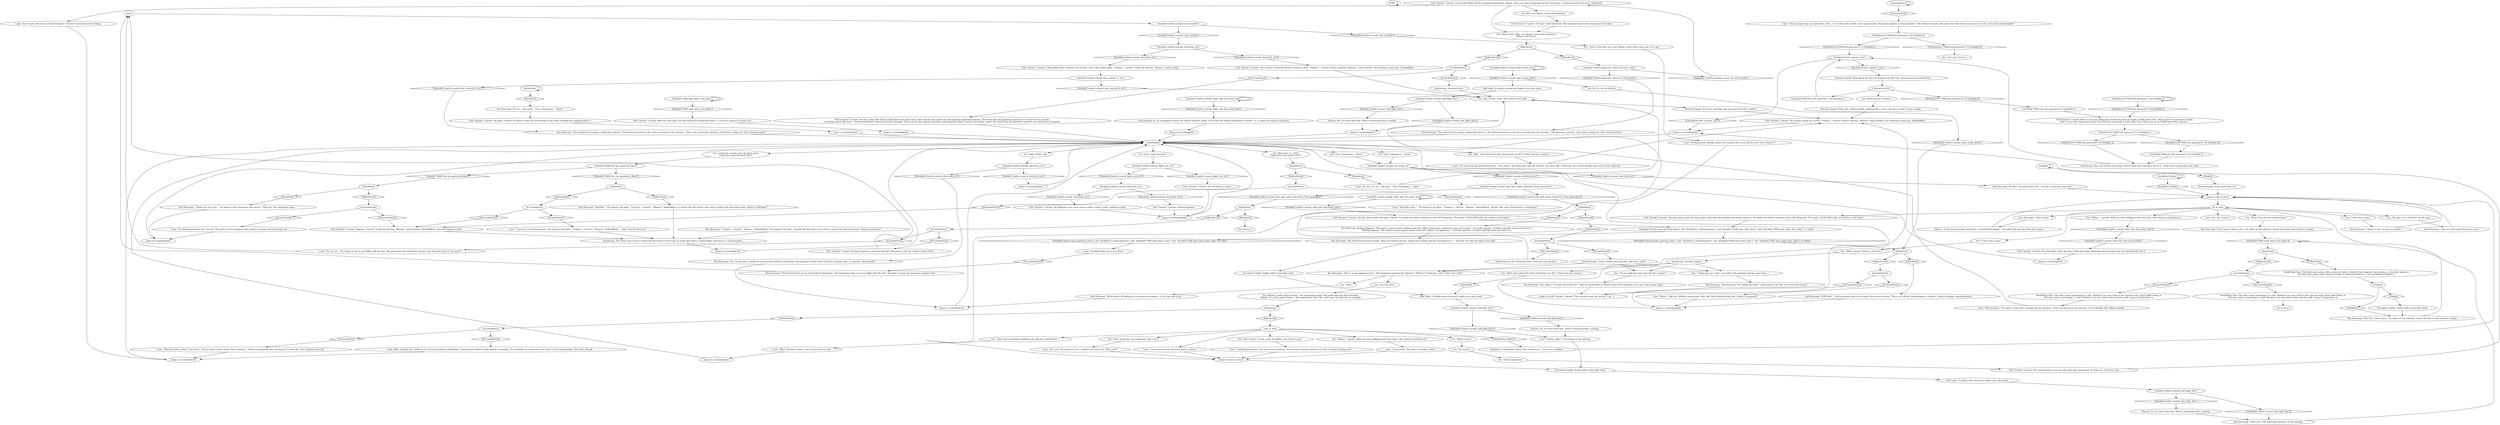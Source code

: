 # SEAFORT INT / FELD INSULAR CONSOLE
# old electronic console – turn on lights and open blast door if fuel in generator
# ==================================================
digraph G {
	  0 [label="START"];
	  1 [label="input"];
	  2 [label="Jump to: [consolinghub]"];
	  3 [label="Encyclopedia: It's an air-gapped system. An *off-air* military model. Its circuits are nearly impossible to *bend*, i.e. it cannot be remote controlled."];
	  4 [label="Feld \"Insular\" Console: The dial slides under the dusty glass, dark and silent despite the power being on. You make out defunct stations on the UKV frequency. The words \"FELD INSULAR\" are written on the band."];
	  5 [label="You: \"What's there?\" (Point to the door.)"];
	  6 [label="Kim Kitsuragi: \"Extra good that I do.\""];
	  7 [label="Perception (Sight): Pollen drifts in the light shaft."];
	  8 [label="IsTaskActive(\"TASK.fuel_generator\")--[[ Variable[ ]]"];
	  9 [label="IsTaskActive(\"TASK.fuel_generator\")--[[ Variable[ ]]", shape=diamond];
	  10 [label="!(IsTaskActive(\"TASK.fuel_generator\")--[[ Variable[ ]])", shape=diamond];
	  11 [label="You: \"Wait, what about this fuel I found from my MC?\" (Show him the canister.)"];
	  12 [label="You: What does it... *do*?\n\"What does this console *do?*\""];
	  13 [label="You: [Leave.]"];
	  14 [label="Kim Kitsuragi: \"Electrical devices do not work without electricity.\" The lieutenant looks on as you fiddle with the dial. \"We need to power the generator upstairs first.\""];
	  15 [label="Feld \"Insular\" Console: Who's to say this thing even works? You have to supply it with power first. There must be a generator nearby.\nWho's to say this thing even works? You will have to provide it with power first. There was an un-fuelled generator upstairs..."];
	  16 [label="Interfacing: The boat engine!"];
	  17 [label="Kim Kitsuragi: \"I don't know.\""];
	  18 [label="You: \"I'm scared.\""];
	  19 [label="Cuno: \"Cuno doesn't know, but Cuno wants to know.\""];
	  20 [label="You: \"Don't worry, kid. I'm a cop. Maybe I don't have a gun, but I'm a cop.\""];
	  21 [label="Feld \"Insular\" Console: Green paint flakes off the monoblock aluminium cabinet. There are rows of switches on the front panel, a frequency band and even a keyboard..."];
	  22 [label="Kim Kitsuragi: \"The console of an antique computation device.\" The lieutenant points to the wires running into the machine. \"There was a generator upstairs, with wires coming out. They terminate here.\""];
	  23 [label="IsKimHere()"];
	  24 [label="IsKimHere()", shape=diamond];
	  25 [label="!(IsKimHere())", shape=diamond];
	  26 [label="IsCunoInParty()"];
	  27 [label="IsCunoInParty()", shape=diamond];
	  28 [label="!(IsCunoInParty())", shape=diamond];
	  29 [label="Variable[\"seafort.console_logic_soona_idea\"]"];
	  30 [label="Variable[\"seafort.console_logic_soona_idea\"]", shape=diamond];
	  31 [label="!(Variable[\"seafort.console_logic_soona_idea\"])", shape=diamond];
	  32 [label="Logic: You're right. You're not a *circuit bender*. You don't know about these things."];
	  33 [label="You: [Leave.]"];
	  34 [label="Perception (Sight): Pollen drifts in the light shaft."];
	  35 [label="cuno_is_here"];
	  36 [label="Kim Kitsuragi: \"This is an air-gapped system.\" The lieutenant inspects the indicator. \"*Off-air,* I think they call it. That won't work.\""];
	  37 [label="You: Nod in agreement."];
	  38 [label="Kim Kitsuragi: \"Don't be. I have a gun.\" He takes out his sidearm, checks the barrel, then holsters it again."];
	  39 [label="Half Light: A sudden wave of anxiety makes your skin crawl."];
	  40 [label="Half Light: A sudden anxious fear makes your skin crawl."];
	  41 [label="You: Maybe I could contact Soona -- the programmer lady? She could open the door remotely...\n\"Maybe we could contact Soona -- the programmer lady? She could open the door for us remotely.\" 
"];
	  42 [label="Kim Kitsuragi: \"No, I'm not, but it would not be very good military technology if programmer ladies could control it remotely. Also, it's ancient. Incompatible.\""];
	  43 [label="Variable[\"seafort.console_radio_dial_discussion_had\"]"];
	  44 [label="Variable[\"seafort.console_radio_dial_discussion_had\"]", shape=diamond];
	  45 [label="!(Variable[\"seafort.console_radio_dial_discussion_had\"])", shape=diamond];
	  46 [label="Kim Kitsuragi: \"So did I. Not back there, but... I've felt it since we came here.\""];
	  47 [label="Variable[\"TASK.open_blast_door_done\"]"];
	  48 [label="Variable[\"TASK.open_blast_door_done\"]", shape=diamond];
	  49 [label="!(Variable[\"TASK.open_blast_door_done\"])", shape=diamond];
	  50 [label="CheckItem(\"bullet\")"];
	  51 [label="CheckItem(\"bullet\")", shape=diamond];
	  52 [label="!(CheckItem(\"bullet\"))", shape=diamond];
	  53 [label="You: \"Let's go.\" [Leave.]"];
	  54 [label="GainTask(\"TASK.fuel_the_generator\")--[[ Variable[ ]]"];
	  55 [label="You: Nah, it won't work. The canister feels light."];
	  56 [label="Jump to: [consolinghub]"];
	  57 [label="Jump to: [consolinghub]"];
	  58 [label="Variable[\"seafort.console_radio_dial_discussion_had\"]"];
	  59 [label="Variable[\"seafort.console_radio_dial_discussion_had\"]", shape=diamond];
	  60 [label="!(Variable[\"seafort.console_radio_dial_discussion_had\"])", shape=diamond];
	  61 [label="Feld \"Insular\" Console: The glass is dusty, it's hard to make out the writing on the band. Nothing has changed about it."];
	  62 [label="Interfacing: Automatic boot."];
	  63 [label="Cuno: \"Old hardware.\" He points to the wires running into the machine. \"From the big power-box upstairs. Circuit-bender shit. Military-grade.\""];
	  64 [label="IsNight()"];
	  65 [label="IsNight()", shape=diamond];
	  66 [label="!(IsNight())", shape=diamond];
	  67 [label="Kim Kitsuragi: \"There's barely anything left. That won't work.\""];
	  68 [label="Cuno: \"Aw shit, it's on...\" He grins. \"Turn: Emergency -- Open!\""];
	  69 [label="Kim Kitsuragi: \"'Urgence -- Ouvert!', 'Allumer', 'Radiodiffusé'.\" He inspects the dials. \"Sounds like this device was used to control the electronics here. Maybe it still does?\""];
	  70 [label="Interfacing: This device was used to control the electronics in the room. It could open doors, control lights, function as a radiocomputer..."];
	  71 [label="Kim Kitsuragi: \"I think yes. Let's see...\" He points to the emergency dial switch. \"That one. The emergency open...\""];
	  72 [label="You: \"Let's go.\" [Leave.]"];
	  73 [label="Variable[\"seafort.console_half_light_fear\"]"];
	  74 [label="Variable[\"seafort.console_half_light_fear\"]", shape=diamond];
	  75 [label="!(Variable[\"seafort.console_half_light_fear\"])", shape=diamond];
	  76 [label="Cuno: \"Whoa... Told you. Military mega grade. Also, like, four hundred years old, I think? A thousand?\""];
	  77 [label="Variable[\"seafort.console_half_light_fear\"]"];
	  78 [label="Variable[\"seafort.console_half_light_fear\"]", shape=diamond];
	  79 [label="!(Variable[\"seafort.console_half_light_fear\"])", shape=diamond];
	  80 [label="Cuno: \"Why? The door is open -- we can just fuck on now.\""];
	  81 [label="Cuno: \"Fucking great. Spooky island shit is gonna shit on us and we can't even *shoot* it.\""];
	  82 [label="You: (Peek into the canister.)"];
	  83 [label="Feld \"Insular\" Console: The keys rattle like teeth. This keyboard hasn't been functional in decades."];
	  84 [label="Feld \"Insular\" Console: A dim golden glow animates the console. Faint, like a ghost-light. 'Urgence -- Ouvert!' reads one dial key. 'Allumer', reads another."];
	  85 [label="Cuno: \"No, no, no...\" He stares at you as you fiddle with the dial. \"We gotta juice this thing first. Power it up! Pow-pow-power it up, get it?\""];
	  86 [label="You: \"Okay.\""];
	  87 [label="Kim Kitsuragi: \"INSULAR...\" The lieutenant leans in to inspect the cursive writing. \"This is an *off-air* radiocomputer, I believe. Used for military communications.\""];
	  88 [label="Logic: Wait, actually, this would not be very good military technology if *programmer ladies* could control it remotely... It's probably not connected to the front. Or just plain broken. Nice idea, though..."];
	  89 [label="Feld \"Insular\" Console: With the door open, the dial switch has locked into place -- a security measure of some sort."];
	  90 [label="IsCunoInParty()"];
	  91 [label="IsCunoInParty()", shape=diamond];
	  92 [label="!(IsCunoInParty())", shape=diamond];
	  93 [label="Jump to: [cuno_is_here]"];
	  94 [label="Shivers: A thin wisp of smoke rises from a charred black firepit... the wind picks up, then dies down again."];
	  95 [label="Feld \"Insular\" Console: 'Urgence -- Ouvert!' reads one dial key. 'Allumer', reads another. 'Radiodiffusé', says the frequency band."];
	  96 [label="IsCunoInParty()"];
	  97 [label="IsCunoInParty()", shape=diamond];
	  98 [label="!(IsCunoInParty())", shape=diamond];
	  99 [label="Variable[\"seafort.console_lights_are_on\"]"];
	  100 [label="Variable[\"seafort.console_lights_are_on\"]", shape=diamond];
	  101 [label="!(Variable[\"seafort.console_lights_are_on\"])", shape=diamond];
	  102 [label="go_in_bros"];
	  103 [label="Half Light: A sudden wave of anxiety makes your skin crawl."];
	  104 [label="Jump to: [consolinghub]"];
	  105 [label="Cuno: \"Cuno knows. This place is spooky as fuck.\""];
	  106 [label="CheckItem(\"fuel_canister_rcm\")"];
	  107 [label="CheckItem(\"fuel_canister_rcm\")", shape=diamond];
	  108 [label="!(CheckItem(\"fuel_canister_rcm\"))", shape=diamond];
	  109 [label="Reaction Speed: Of course. Anything else you want with this console?"];
	  110 [label="Variable[\"seafort.console_electricity_on\"]"];
	  111 [label="Variable[\"seafort.console_electricity_on\"]", shape=diamond];
	  112 [label="!(Variable[\"seafort.console_electricity_on\"])", shape=diamond];
	  113 [label="You: \"Failing that we could... go back to the mainland and get some from...\""];
	  114 [label="Feld \"Insular\" Console: The console looks on as you talk, mute and unpowered. Its dials are covered in dust."];
	  115 [label="Cuno: \"The fuck is this....\" He stares at the dials: \"'Urgence -- Ouvert!', 'Allumer', 'Radiodiffusé'. Maybe, like, press the buttons or something.\""];
	  116 [label="Shivers: No, it's more than that. There's something there, waiting."];
	  117 [label="You: Could this console open the blast door?\n\"Could this open the blast door?\""];
	  118 [label="Kim Kitsuragi: \"It's on...\" He smiles. \"Turn: Emergency -- Open!\""];
	  119 [label="IsCunoInParty()"];
	  120 [label="IsCunoInParty()", shape=diamond];
	  121 [label="!(IsCunoInParty())", shape=diamond];
	  122 [label="Interfacing: There are barrels all around. One of them must still have fuel in it... Pour it into a generator and voila!"];
	  123 [label="Jump to: [consolinghub]"];
	  124 [label="Jump to: [consolinghub]"];
	  125 [label="Jump to: [go_in_bros]"];
	  126 [label="IsTaskActive(\"TASK.fuel_generator\")--[[ Variable[ ]]"];
	  127 [label="IsTaskActive(\"TASK.fuel_generator\")--[[ Variable[ ]]", shape=diamond];
	  128 [label="!(IsTaskActive(\"TASK.fuel_generator\")--[[ Variable[ ]])", shape=diamond];
	  129 [label="You: \"Don't worry, I've got a gun. No bullets, but I have a gun.\""];
	  130 [label="Cuno: \"Are you?\" He squints at you -- squints into your soul. \"*Are you?*\""];
	  131 [label="Kim Kitsuragi: Nothing happens. \"We need to restore power before using this, officer. There was a generator that you missed...\" He looks upstairs. \"It didn't look like there was fuel in it.\"\nNothing happens. \"We need to restore power before using this, officer. The generator...\" He looks upstairs. \"It didn't look like there was fuel in it.\""];
	  132 [label="Feld \"Insular\" Console: Nothing happens as you turn the dial. The power is off, the console stands silent."];
	  133 [label="IsKimHere()"];
	  134 [label="IsKimHere()", shape=diamond];
	  135 [label="!(IsKimHere())", shape=diamond];
	  136 [label="IsKimHere()"];
	  137 [label="IsKimHere()", shape=diamond];
	  138 [label="!(IsKimHere())", shape=diamond];
	  139 [label="Jump to: [consolinghub]"];
	  140 [label="Perception (Sight): Pollen drifts in the light shaft."];
	  141 [label="You: \"I don't have a gun.\""];
	  142 [label="You: \"I also have a gun.\""];
	  143 [label="Kim Kitsuragi: \"Then it's extra good that mine is not.\""];
	  144 [label="Kim Kitsuragi: \"I know. It was not easy to acquire.\""];
	  145 [label="Small Blast Door: The door comes screeching to a halt. Behind it you see a hole in the concrete wall, where light shines in.\nThe door comes screeching to a halt. Behind it you see a hole in the concrete wall. A gust of wind blows in."];
	  146 [label="Shivers: No, it's more than that. There's something there, waiting."];
	  147 [label="Shivers: No, it's more than that. There's something there, waiting."];
	  148 [label="IsKimHere()"];
	  149 [label="IsKimHere()", shape=diamond];
	  150 [label="!(IsKimHere())", shape=diamond];
	  151 [label="Feld \"Insular\" Console: The keys rattle like teeth as black dust rises from them. This must be the console of some antique computation device. The wires from the generator upstairs are routed into its innards.\nA rattling sound, like teeth... the keyboard hasn't been functional in decades. This must be the console of another radiocomputer, albeit a much, much older model. The wires from the generator upstairs are routed into its innards."];
	  152 [label="Kim Kitsuragi: \"Possibly...\" He inspects the dials. \"'Urgence -- Ouvert!', 'Allumer', 'Radiodiffusé'. It sounds like this device was used to control the electronics here. Maybe it still does?\""];
	  153 [label="Variable[\"seafort.console_electricity_on\"]"];
	  154 [label="Variable[\"seafort.console_electricity_on\"]", shape=diamond];
	  155 [label="!(Variable[\"seafort.console_electricity_on\"])", shape=diamond];
	  156 [label="You: No. It's too far fetched."];
	  157 [label="IsCunoInParty()"];
	  158 [label="IsCunoInParty()", shape=diamond];
	  159 [label="!(IsCunoInParty())", shape=diamond];
	  160 [label="Jump to: [consolinghub]"];
	  161 [label="IsCunoInParty()"];
	  162 [label="IsCunoInParty()", shape=diamond];
	  163 [label="!(IsCunoInParty())", shape=diamond];
	  164 [label="Feld \"Insular\" Console: Nothing happens."];
	  165 [label="IsKimHere()"];
	  166 [label="IsKimHere()", shape=diamond];
	  167 [label="!(IsKimHere())", shape=diamond];
	  168 [label="Feld \"Insular\" Console: The dial slides under the glass, dark and silent. Restoring electric power has not breathed life into it."];
	  169 [label="You: \"What if we get into another fight?\""];
	  170 [label="IsCunoInParty()"];
	  171 [label="IsCunoInParty()", shape=diamond];
	  172 [label="!(IsCunoInParty())", shape=diamond];
	  173 [label="Cuno: \"Who the fuck is Soona?\" he grunts. \"Never mind. It won't work. This is fucking... military mega-grade shit, you know? It's also, like, four hundred years old.\""];
	  174 [label="GainTask(\"TASK.fuel_the_generator\")--[[ Variable[ ]]"];
	  175 [label="Cuno: \"Fucking great news, cop. Scare away whatever shit out there's gonna spook on us with an *empty fucking gun*.\""];
	  176 [label="Cuno: \"It's sweet you got government fuel -- way sweet -- but there ain't shit left in there. You need, like, a full load. Let's check outside when you're done with this.\""];
	  177 [label="Jump to: [consolinghub]"];
	  178 [label="IsCunoInParty()"];
	  179 [label="IsCunoInParty()", shape=diamond];
	  180 [label="!(IsCunoInParty())", shape=diamond];
	  181 [label="IsKimHere()"];
	  182 [label="IsKimHere()", shape=diamond];
	  183 [label="!(IsKimHere())", shape=diamond];
	  184 [label="Variable[\"seafort.console_hub_reached\"]"];
	  185 [label="Variable[\"seafort.console_hub_reached\"]", shape=diamond];
	  186 [label="!(Variable[\"seafort.console_hub_reached\"])", shape=diamond];
	  187 [label="Jump to: [Feld \"Insular\" Console: \"The console stands by, mutely. 'Urg...\"]"];
	  188 [label="Variable[\"church.soona_greeting_done\"]  and  Variable[\"tc.radiocomputer\"]  and  Variable[\"TASK.open_blast_door\"]  and  Variable[\"TASK.open_blast_door_done\"] == false"];
	  189 [label="Variable[\"church.soona_greeting_done\"]  and  Variable[\"tc.radiocomputer\"]  and  Variable[\"TASK.open_blast_door\"]  and  Variable[\"TASK.open_blast_door_done\"] == false", shape=diamond];
	  190 [label="!(Variable[\"church.soona_greeting_done\"]  and  Variable[\"tc.radiocomputer\"]  and  Variable[\"TASK.open_blast_door\"]  and  Variable[\"TASK.open_blast_door_done\"] == false)", shape=diamond];
	  191 [label="IsKimHere()"];
	  192 [label="IsKimHere()", shape=diamond];
	  193 [label="!(IsKimHere())", shape=diamond];
	  194 [label="IsCunoInParty()"];
	  195 [label="IsCunoInParty()", shape=diamond];
	  196 [label="!(IsCunoInParty())", shape=diamond];
	  197 [label="Kim Kitsuragi: \"But, officer,\" he looks you in the eye, \"then we would have to *swim* back to the mainland. Let's just look around, okay.\""];
	  198 [label="Jump to: [consolinghub]"];
	  199 [label="Small Blast Door: The blast door opens with a series of clicks. A shaft of light appears, then widens, as the light shines in.\nThe blast door opens with a series of clicks. A cold wind blows in -- you see darkness behind it..."];
	  200 [label="Cuno: \"Fuckin' right!\" Cuno points to the opening."];
	  201 [label="IsTaskActive(\"TASK.fuel_generator\")--[[ Variable[ ]]"];
	  202 [label="IsTaskActive(\"TASK.fuel_generator\")--[[ Variable[ ]]", shape=diamond];
	  203 [label="!(IsTaskActive(\"TASK.fuel_generator\")--[[ Variable[ ]])", shape=diamond];
	  204 [label="Interfacing: It's on! Automatic boot. Now, just turn the key..."];
	  205 [label="You: Run your fingers across the keyboard."];
	  206 [label="Feld \"Insular\" Console: The lighting in the room turns on with a sizzle. A dim, ambient orange."];
	  207 [label="Variable[\"seafort.console_electricity_on\"]"];
	  208 [label="Variable[\"seafort.console_electricity_on\"]", shape=diamond];
	  209 [label="!(Variable[\"seafort.console_electricity_on\"])", shape=diamond];
	  210 [label="Jump to: [consolinghub]"];
	  211 [label="Variable[\"TASK.fuel_the_generator_done\"]"];
	  212 [label="Variable[\"TASK.fuel_the_generator_done\"]", shape=diamond];
	  213 [label="!(Variable[\"TASK.fuel_the_generator_done\"])", shape=diamond];
	  214 [label="Hand/Eye Coordination: Harry, this reminds you -- you're out of bullets."];
	  215 [label="You: \"What's there?\""];
	  216 [label="GainTask(\"TASK.fuel_the_generator\")--[[ Variable[ ]]"];
	  217 [label="Reaction Speed: What about the fuel you found in the MC? The red government-marked fuel..."];
	  218 [label="Untitled hub (03)"];
	  219 [label="Reaction Speed: Yeah, okay. There's barely anything left in there. You have to find a larger supply."];
	  220 [label="Variable[\"seafort.console_electricity_on\"]"];
	  221 [label="Variable[\"seafort.console_electricity_on\"]", shape=diamond];
	  222 [label="!(Variable[\"seafort.console_electricity_on\"])", shape=diamond];
	  223 [label="Feld \"Insular\" Console: The dial slides under the glass, silently. You make out defunct stations on the UKV frequency. The words \"FELD INSULAR\" are written on the band."];
	  224 [label="Jump to: [consolinghub]"];
	  225 [label="Cuno: \"Try fucking with that one. It's red.\" He points to the emergency dial switch. It is large and alarmingly red."];
	  226 [label="You: \"Before -- outside. When we were walking across the sand, I felt someone watching me.\""];
	  227 [label="Feld \"Insular\" Console: The console stands by, mutely. 'Urgence -- Ouvert!' reads a dial key. 'Allumer,' reads another. The frequency band says: 'Radiodiffusé.'"];
	  228 [label="You: What is this? (Run your fingers across the keyboard.)\n\"What is this then?\" "];
	  229 [label="IsKimHere()"];
	  230 [label="IsKimHere()", shape=diamond];
	  231 [label="!(IsKimHere())", shape=diamond];
	  232 [label="Variable[\"seafort.console_kim_reacted_to_on\"]"];
	  233 [label="Variable[\"seafort.console_kim_reacted_to_on\"]", shape=diamond];
	  234 [label="!(Variable[\"seafort.console_kim_reacted_to_on\"])", shape=diamond];
	  235 [label="Variable[\"seafort.console_kim_said_needs_electricity_from_generator\"]"];
	  236 [label="Variable[\"seafort.console_kim_said_needs_electricity_from_generator\"]", shape=diamond];
	  237 [label="!(Variable[\"seafort.console_kim_said_needs_electricity_from_generator\"])", shape=diamond];
	  238 [label="Logic: An *idea* lights up in your head..."];
	  239 [label="Jump to: [consolinghub]"];
	  240 [label="You: \"Before -- outside. When we were walking across the sand, I felt someone watching me.\""];
	  241 [label="You: \"My gun is out of bullets, by the way.\""];
	  242 [label="IsCunoInParty()"];
	  243 [label="IsCunoInParty()", shape=diamond];
	  244 [label="!(IsCunoInParty())", shape=diamond];
	  245 [label="Cuno: \"Cuno isn't a machine-meister.\" He stares at the dials. \"'Urgence -- Ouvert!', 'Allumer', 'Radiodiffusé'.... Yeah, why the fuck not?\""];
	  246 [label="You: \"Don't worry kid. I'm a good guy with a gun.\""];
	  247 [label="You: Turn: 'Emergency -- Open!'"];
	  248 [label="You: \"Wait, what about this fuel I found from my MC?\" (Show him the canister.)"];
	  249 [label="Variable[\"seafort.generator_where_do_wires_lead\"]"];
	  250 [label="Variable[\"seafort.generator_where_do_wires_lead\"]", shape=diamond];
	  251 [label="!(Variable[\"seafort.generator_where_do_wires_lead\"])", shape=diamond];
	  252 [label="You: Push: 'Light (Interior)'."];
	  253 [label="Feld \"Insular\" Console: The console is powered off and covered in dust. 'Urgence -- Ouvert!' reads a dial key. 'Allumer', reads another. The frequency band says: 'Radiodiffusé'."];
	  254 [label="IsKimHere()"];
	  255 [label="IsKimHere()", shape=diamond];
	  256 [label="!(IsKimHere())", shape=diamond];
	  257 [label="Cuno: \"Cuno's gonna stop you right there. This...\" he strokes the console, \"ain't gonna work.\" He points upward, to the generator. \"Not without the juice. You gotta fuel that shit if you want it to work. Let's look outside maybe?\""];
	  258 [label="Kim Kitsuragi: \"We should look around outside. There are barrels all over, maybe one of them still has something in it...\" He looks into the dim light to his right."];
	  259 [label="Kim Kitsuragi: \"We're better off looking for a mechanical solution -- if we need one at all.\""];
	  260 [label="You: \"Or we could get some from the boat engine?\""];
	  261 [label="Kim Kitsuragi: \"My Kineema?\" He shakes his head. \"I don't want to do that. Let's just look around.\""];
	  262 [label="Jump to: [consolinghub]"];
	  263 [label="Kim Kitsuragi: \"After you.\" The lieutenant gestures at the opening."];
	  264 [label="IsNight()"];
	  265 [label="IsNight()", shape=diamond];
	  266 [label="!(IsNight())", shape=diamond];
	  267 [label="Variable[\"seafort.console_half_light_fear\"]"];
	  268 [label="Variable[\"seafort.console_half_light_fear\"]", shape=diamond];
	  269 [label="!(Variable[\"seafort.console_half_light_fear\"])", shape=diamond];
	  270 [label="Small Blast Door: The door comes screeching to a halt. Behind it you see a hole in the concrete wall, where light shines in.\nThe door comes screeching to a halt. Behind it you see a hole in the concrete wall. A gust of wind blows in."];
	  271 [label="Kim Kitsuragi: \"The console of an antique computation device.\" The lieutenant points to the wires running into the machine. \"The generator upstairs, with wires coming out. They terminate here.\""];
	  272 [label="consolinghub"];
	  273 [label="You: Turn: 'Emergency -- Open!'"];
	  274 [label="You: Slide: 'Radio' dial."];
	  275 [label="You: \"Are you sure?\""];
	  276 [label="Feld \"Insular\" Console: The old button is stuck."];
	  277 [label="Kim Kitsuragi: \"Don't worry. I have a gun.\" He takes out his sidearm, checks the barrel, then holsters it again."];
	  278 [label="IsKimHere()"];
	  279 [label="IsKimHere()", shape=diamond];
	  280 [label="!(IsKimHere())", shape=diamond];
	  281 [label="You: \"There was something I needed to do with this console first...\""];
	  0 -> 0
	  1 -> 184
	  2 -> 272
	  3 -> 239
	  4 -> 188
	  5 -> 16
	  6 -> 125
	  7 -> 103
	  8 -> 8
	  8 -> 9
	  9 -> 15
	  10 -> 174
	  11 -> 176
	  12 -> 181
	  14 -> 1
	  15 -> 126
	  16 -> 248
	  16 -> 113
	  16 -> 260
	  16 -> 36
	  17 -> 94
	  18 -> 37
	  19 -> 93
	  20 -> 81
	  21 -> 32
	  21 -> 228
	  21 -> 205
	  22 -> 272
	  23 -> 24
	  23 -> 23
	  24 -> 118
	  25 -> 178
	  26 -> 26
	  26 -> 27
	  27 -> 257
	  28 -> 14
	  29 -> 29
	  29 -> 30
	  30 -> 40
	  30 -> 156
	  31 -> 133
	  32 -> 123
	  34 -> 39
	  35 -> 129
	  35 -> 226
	  35 -> 19
	  35 -> 52
	  35 -> 246
	  35 -> 215
	  35 -> 281
	  36 -> 275
	  36 -> 86
	  37 -> 114
	  38 -> 49
	  39 -> 267
	  40 -> 73
	  41 -> 191
	  42 -> 56
	  43 -> 43
	  43 -> 44
	  44 -> 223
	  45 -> 60
	  46 -> 125
	  47 -> 48
	  47 -> 47
	  48 -> 89
	  49 -> 136
	  50 -> 50
	  50 -> 51
	  51 -> 125
	  52 -> 214
	  54 -> 106
	  55 -> 109
	  56 -> 272
	  57 -> 272
	  58 -> 58
	  58 -> 59
	  59 -> 3
	  60 -> 168
	  61 -> 210
	  62 -> 55
	  63 -> 272
	  64 -> 64
	  64 -> 65
	  65 -> 6
	  66 -> 103
	  67 -> 113
	  67 -> 260
	  67 -> 36
	  68 -> 55
	  69 -> 70
	  70 -> 224
	  71 -> 160
	  73 -> 74
	  73 -> 75
	  74 -> 147
	  75 -> 198
	  76 -> 2
	  77 -> 78
	  77 -> 79
	  78 -> 116
	  79 -> 200
	  80 -> 104
	  81 -> 93
	  82 -> 219
	  83 -> 228
	  84 -> 232
	  85 -> 1
	  86 -> 259
	  87 -> 2
	  88 -> 123
	  89 -> 139
	  90 -> 91
	  90 -> 92
	  91 -> 173
	  92 -> 88
	  93 -> 34
	  94 -> 125
	  95 -> 70
	  96 -> 97
	  96 -> 98
	  97 -> 76
	  98 -> 2
	  99 -> 100
	  99 -> 101
	  100 -> 276
	  101 -> 220
	  102 -> 4
	  102 -> 72
	  102 -> 169
	  102 -> 141
	  102 -> 142
	  102 -> 240
	  102 -> 17
	  102 -> 241
	  103 -> 77
	  104 -> 272
	  105 -> 93
	  106 -> 107
	  106 -> 108
	  107 -> 217
	  108 -> 177
	  109 -> 227
	  110 -> 112
	  110 -> 111
	  111 -> 84
	  112 -> 253
	  113 -> 261
	  114 -> 177
	  116 -> 200
	  117 -> 211
	  118 -> 61
	  119 -> 120
	  119 -> 121
	  120 -> 85
	  121 -> 132
	  122 -> 106
	  123 -> 272
	  124 -> 272
	  125 -> 102
	  126 -> 128
	  126 -> 127
	  127 -> 122
	  128 -> 216
	  129 -> 175
	  130 -> 93
	  131 -> 258
	  132 -> 1
	  133 -> 134
	  133 -> 135
	  134 -> 87
	  135 -> 96
	  136 -> 137
	  136 -> 138
	  137 -> 199
	  138 -> 161
	  139 -> 272
	  140 -> 38
	  141 -> 5
	  142 -> 144
	  143 -> 125
	  144 -> 125
	  145 -> 33
	  146 -> 263
	  147 -> 198
	  148 -> 149
	  148 -> 150
	  149 -> 249
	  150 -> 242
	  151 -> 272
	  152 -> 70
	  153 -> 154
	  153 -> 155
	  154 -> 46
	  155 -> 235
	  156 -> 31
	  157 -> 158
	  157 -> 159
	  158 -> 245
	  159 -> 95
	  160 -> 272
	  161 -> 162
	  161 -> 163
	  162 -> 270
	  163 -> 145
	  164 -> 124
	  165 -> 166
	  165 -> 167
	  166 -> 131
	  167 -> 25
	  168 -> 262
	  169 -> 277
	  170 -> 171
	  170 -> 172
	  171 -> 225
	  172 -> 95
	  173 -> 123
	  174 -> 15
	  175 -> 93
	  176 -> 227
	  177 -> 272
	  178 -> 179
	  178 -> 180
	  179 -> 67
	  180 -> 204
	  181 -> 182
	  181 -> 183
	  182 -> 68
	  183 -> 194
	  184 -> 185
	  184 -> 186
	  185 -> 110
	  186 -> 20
	  187 -> 227
	  188 -> 189
	  188 -> 190
	  189 -> 238
	  190 -> 133
	  191 -> 192
	  191 -> 193
	  192 -> 35
	  193 -> 90
	  194 -> 195
	  194 -> 196
	  195 -> 115
	  196 -> 95
	  197 -> 187
	  198 -> 272
	  199 -> 264
	  200 -> 34
	  201 -> 202
	  201 -> 203
	  202 -> 106
	  203 -> 53
	  204 -> 55
	  205 -> 83
	  206 -> 124
	  207 -> 208
	  207 -> 209
	  208 -> 57
	  209 -> 42
	  210 -> 272
	  211 -> 212
	  211 -> 213
	  212 -> 278
	  213 -> 229
	  214 -> 125
	  215 -> 18
	  216 -> 122
	  217 -> 218
	  218 -> 10
	  218 -> 82
	  218 -> 54
	  219 -> 227
	  220 -> 221
	  220 -> 222
	  221 -> 206
	  222 -> 164
	  223 -> 188
	  224 -> 272
	  225 -> 160
	  226 -> 105
	  227 -> 177
	  228 -> 148
	  229 -> 230
	  229 -> 231
	  230 -> 152
	  231 -> 157
	  232 -> 233
	  232 -> 234
	  233 -> 55
	  234 -> 22
	  235 -> 236
	  235 -> 237
	  236 -> 254
	  237 -> 165
	  238 -> 28
	  239 -> 272
	  240 -> 45
	  241 -> 143
	  242 -> 243
	  242 -> 244
	  243 -> 62
	  244 -> 151
	  245 -> 70
	  246 -> 130
	  247 -> 153
	  248 -> 66
	  249 -> 250
	  249 -> 251
	  250 -> 271
	  251 -> 21
	  252 -> 99
	  253 -> 55
	  254 -> 256
	  254 -> 255
	  255 -> 13
	  256 -> 119
	  257 -> 201
	  258 -> 7
	  259 -> 56
	  260 -> 197
	  261 -> 187
	  262 -> 272
	  263 -> 102
	  264 -> 265
	  264 -> 266
	  265 -> 140
	  266 -> 38
	  267 -> 268
	  267 -> 269
	  268 -> 146
	  269 -> 263
	  270 -> 63
	  271 -> 272
	  272 -> 11
	  272 -> 12
	  272 -> 273
	  272 -> 274
	  272 -> 117
	  272 -> 247
	  272 -> 252
	  273 -> 153
	  274 -> 207
	  275 -> 41
	  276 -> 124
	  277 -> 49
	  278 -> 280
	  278 -> 279
	  279 -> 71
	  280 -> 170
	  281 -> 80
}

